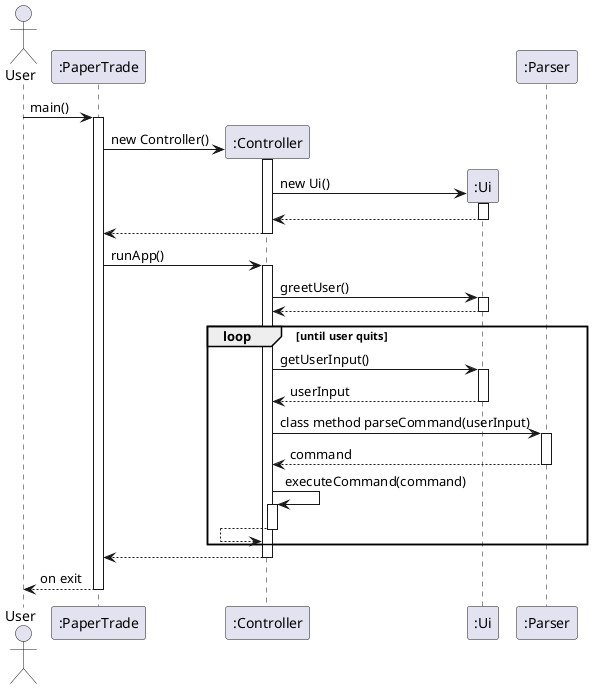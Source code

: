 @startuml
actor User
participant ":PaperTrade" as PaperTrade
participant ":Controller" as Controller
participant ":Ui" as Ui
participant ":Parser" as Parser

User -> PaperTrade : main()
activate PaperTrade

create Controller
PaperTrade -> Controller : new Controller()
activate Controller

create Ui
Controller -> Ui : new Ui()
activate Ui
Controller <-- Ui
deactivate Ui

PaperTrade <-- Controller
deactivate Controller

PaperTrade -> Controller : runApp()

activate Controller
Controller -> Ui : greetUser()
activate Ui
Controller <-- Ui
deactivate Ui

loop until user quits
    Controller -> Ui : getUserInput()
    activate Ui
    Controller <-- Ui : userInput
    deactivate Ui

    Controller ->  Parser : class method parseCommand(userInput)
    activate Parser
    Controller <-- Parser : command
    deactivate Parser

    Controller -> Controller : executeCommand(command)
    activate Controller
    Controller <-- Controller
    deactivate Controller
end

PaperTrade <-- Controller

deactivate Controller
User <-- PaperTrade : on exit
deactivate PaperTrade

@enduml
